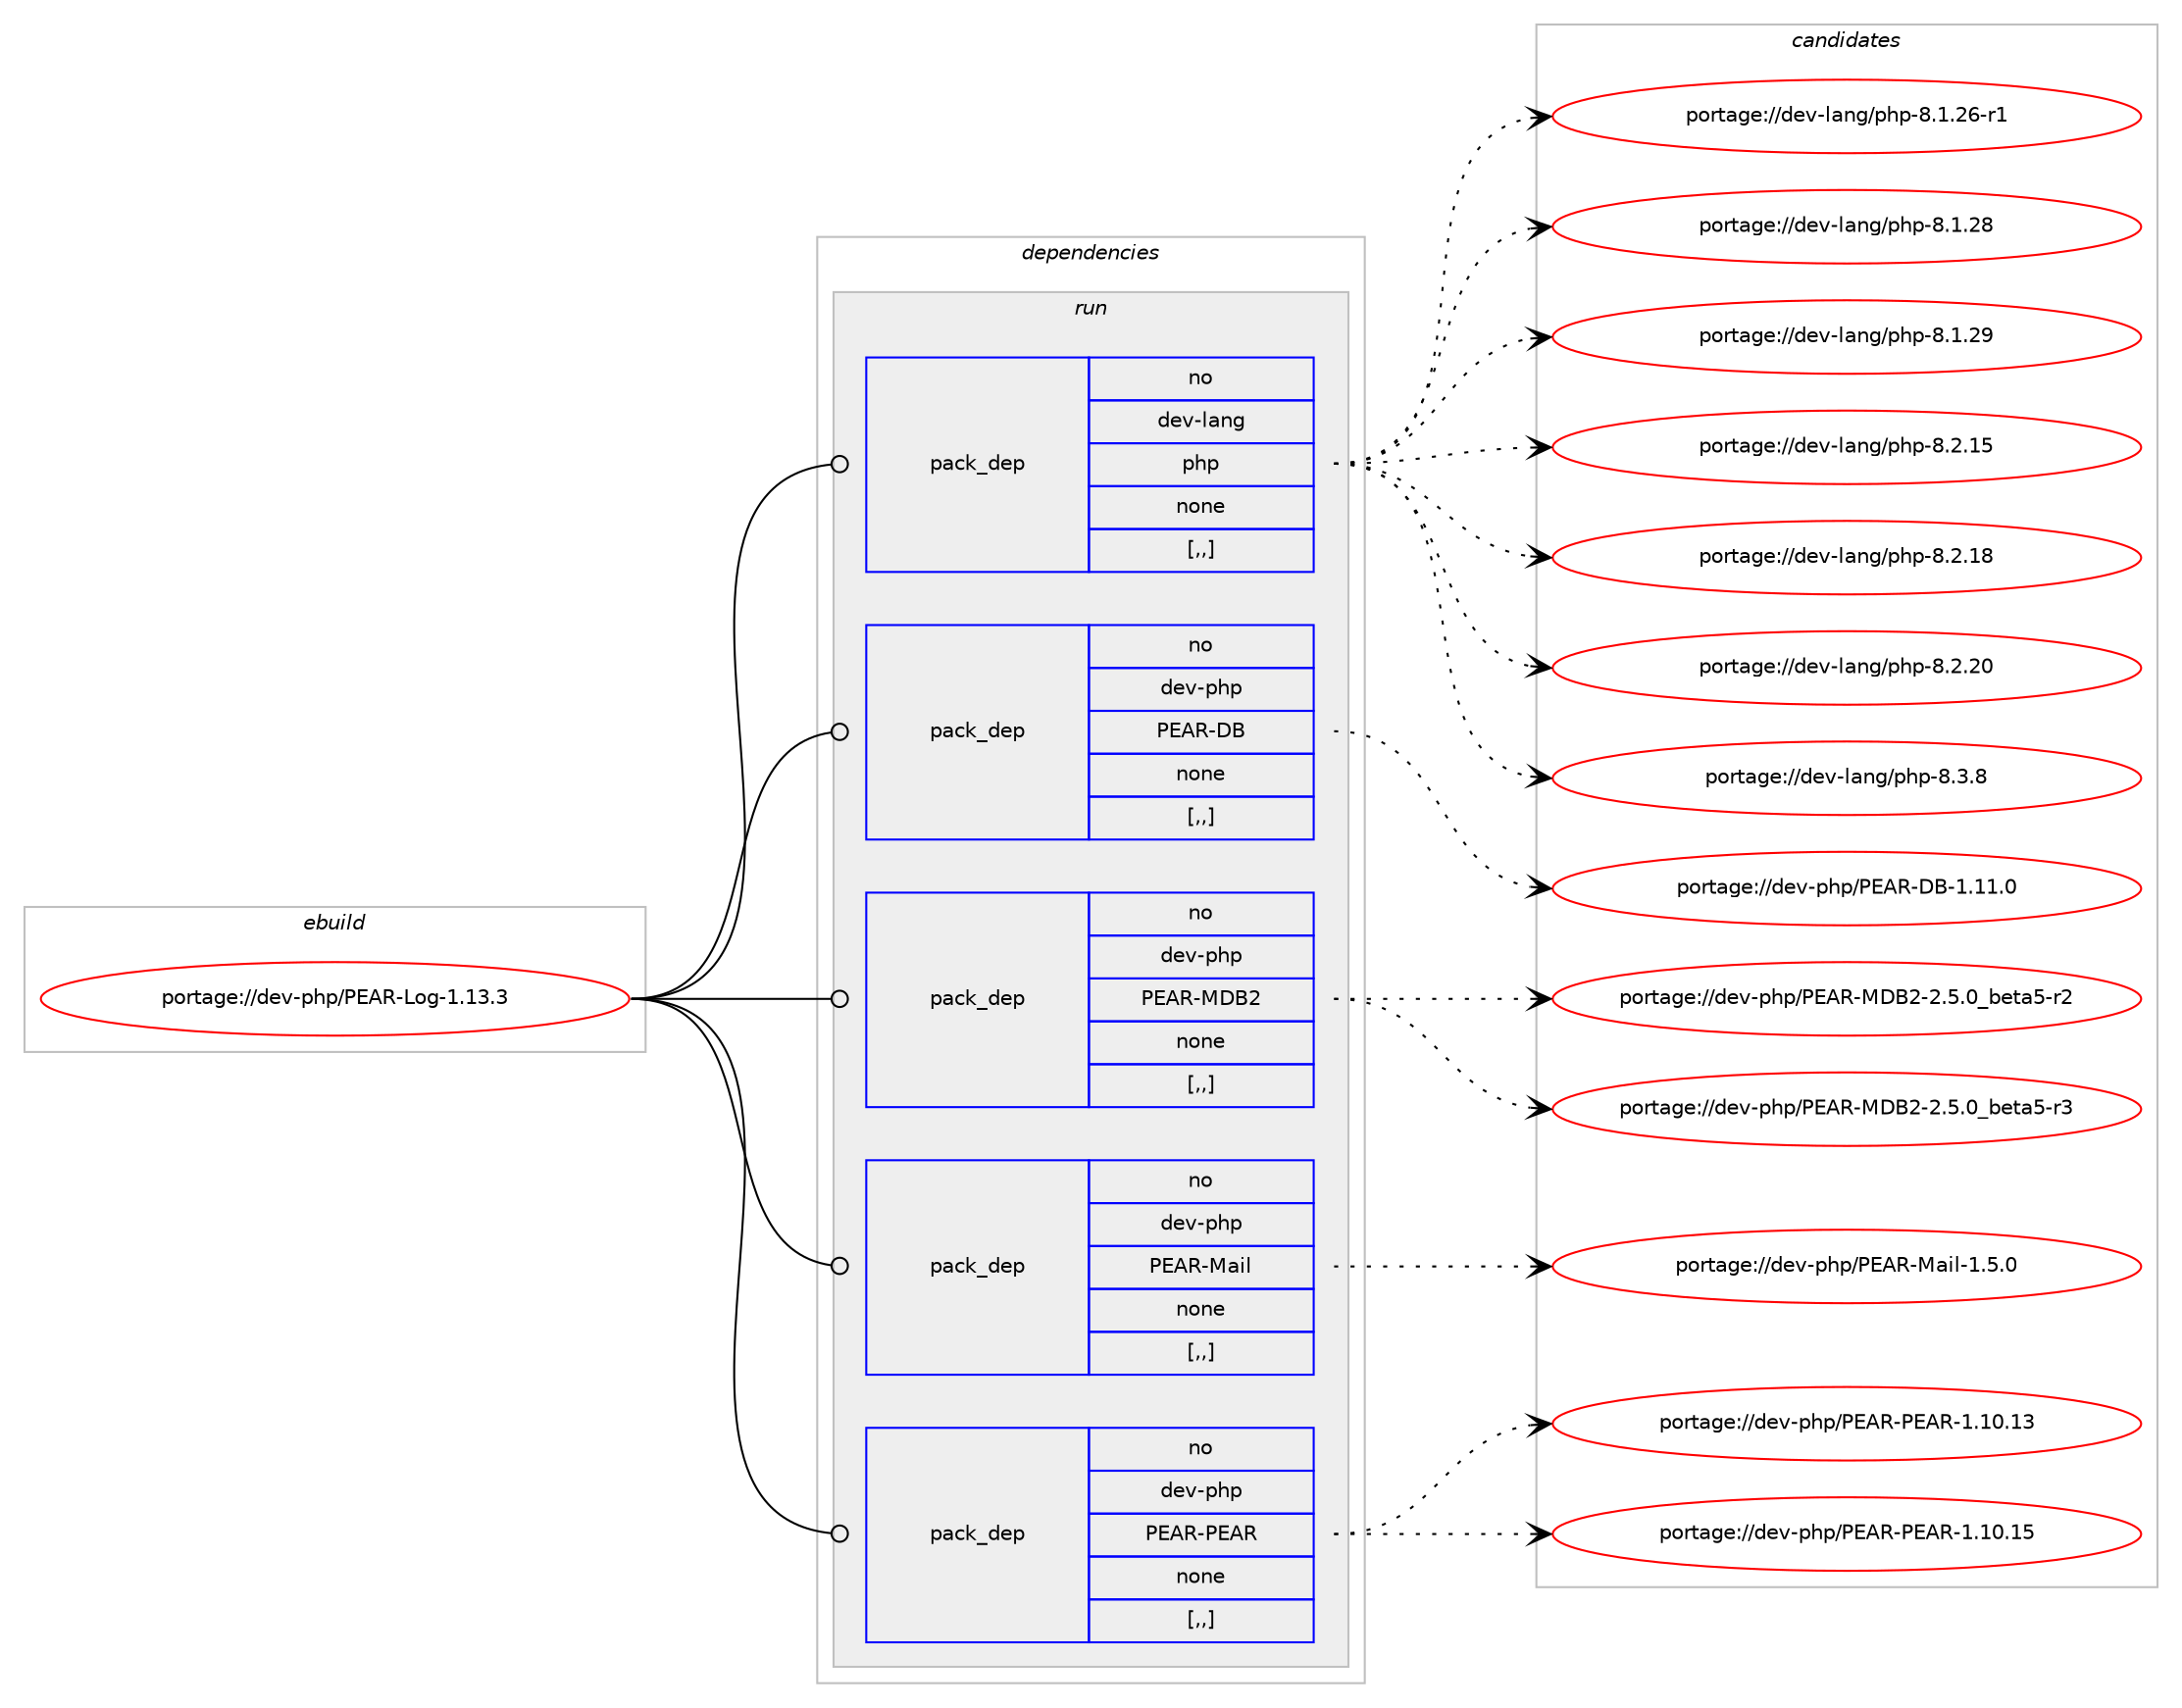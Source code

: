 digraph prolog {

# *************
# Graph options
# *************

newrank=true;
concentrate=true;
compound=true;
graph [rankdir=LR,fontname=Helvetica,fontsize=10,ranksep=1.5];#, ranksep=2.5, nodesep=0.2];
edge  [arrowhead=vee];
node  [fontname=Helvetica,fontsize=10];

# **********
# The ebuild
# **********

subgraph cluster_leftcol {
color=gray;
rank=same;
label=<<i>ebuild</i>>;
id [label="portage://dev-php/PEAR-Log-1.13.3", color=red, width=4, href="../dev-php/PEAR-Log-1.13.3.svg"];
}

# ****************
# The dependencies
# ****************

subgraph cluster_midcol {
color=gray;
label=<<i>dependencies</i>>;
subgraph cluster_compile {
fillcolor="#eeeeee";
style=filled;
label=<<i>compile</i>>;
}
subgraph cluster_compileandrun {
fillcolor="#eeeeee";
style=filled;
label=<<i>compile and run</i>>;
}
subgraph cluster_run {
fillcolor="#eeeeee";
style=filled;
label=<<i>run</i>>;
subgraph pack105922 {
dependency136341 [label=<<TABLE BORDER="0" CELLBORDER="1" CELLSPACING="0" CELLPADDING="4" WIDTH="220"><TR><TD ROWSPAN="6" CELLPADDING="30">pack_dep</TD></TR><TR><TD WIDTH="110">no</TD></TR><TR><TD>dev-lang</TD></TR><TR><TD>php</TD></TR><TR><TD>none</TD></TR><TR><TD>[,,]</TD></TR></TABLE>>, shape=none, color=blue];
}
id:e -> dependency136341:w [weight=20,style="solid",arrowhead="odot"];
subgraph pack105923 {
dependency136342 [label=<<TABLE BORDER="0" CELLBORDER="1" CELLSPACING="0" CELLPADDING="4" WIDTH="220"><TR><TD ROWSPAN="6" CELLPADDING="30">pack_dep</TD></TR><TR><TD WIDTH="110">no</TD></TR><TR><TD>dev-php</TD></TR><TR><TD>PEAR-DB</TD></TR><TR><TD>none</TD></TR><TR><TD>[,,]</TD></TR></TABLE>>, shape=none, color=blue];
}
id:e -> dependency136342:w [weight=20,style="solid",arrowhead="odot"];
subgraph pack105924 {
dependency136343 [label=<<TABLE BORDER="0" CELLBORDER="1" CELLSPACING="0" CELLPADDING="4" WIDTH="220"><TR><TD ROWSPAN="6" CELLPADDING="30">pack_dep</TD></TR><TR><TD WIDTH="110">no</TD></TR><TR><TD>dev-php</TD></TR><TR><TD>PEAR-MDB2</TD></TR><TR><TD>none</TD></TR><TR><TD>[,,]</TD></TR></TABLE>>, shape=none, color=blue];
}
id:e -> dependency136343:w [weight=20,style="solid",arrowhead="odot"];
subgraph pack105925 {
dependency136344 [label=<<TABLE BORDER="0" CELLBORDER="1" CELLSPACING="0" CELLPADDING="4" WIDTH="220"><TR><TD ROWSPAN="6" CELLPADDING="30">pack_dep</TD></TR><TR><TD WIDTH="110">no</TD></TR><TR><TD>dev-php</TD></TR><TR><TD>PEAR-Mail</TD></TR><TR><TD>none</TD></TR><TR><TD>[,,]</TD></TR></TABLE>>, shape=none, color=blue];
}
id:e -> dependency136344:w [weight=20,style="solid",arrowhead="odot"];
subgraph pack105926 {
dependency136345 [label=<<TABLE BORDER="0" CELLBORDER="1" CELLSPACING="0" CELLPADDING="4" WIDTH="220"><TR><TD ROWSPAN="6" CELLPADDING="30">pack_dep</TD></TR><TR><TD WIDTH="110">no</TD></TR><TR><TD>dev-php</TD></TR><TR><TD>PEAR-PEAR</TD></TR><TR><TD>none</TD></TR><TR><TD>[,,]</TD></TR></TABLE>>, shape=none, color=blue];
}
id:e -> dependency136345:w [weight=20,style="solid",arrowhead="odot"];
}
}

# **************
# The candidates
# **************

subgraph cluster_choices {
rank=same;
color=gray;
label=<<i>candidates</i>>;

subgraph choice105922 {
color=black;
nodesep=1;
choice100101118451089711010347112104112455646494650544511449 [label="portage://dev-lang/php-8.1.26-r1", color=red, width=4,href="../dev-lang/php-8.1.26-r1.svg"];
choice10010111845108971101034711210411245564649465056 [label="portage://dev-lang/php-8.1.28", color=red, width=4,href="../dev-lang/php-8.1.28.svg"];
choice10010111845108971101034711210411245564649465057 [label="portage://dev-lang/php-8.1.29", color=red, width=4,href="../dev-lang/php-8.1.29.svg"];
choice10010111845108971101034711210411245564650464953 [label="portage://dev-lang/php-8.2.15", color=red, width=4,href="../dev-lang/php-8.2.15.svg"];
choice10010111845108971101034711210411245564650464956 [label="portage://dev-lang/php-8.2.18", color=red, width=4,href="../dev-lang/php-8.2.18.svg"];
choice10010111845108971101034711210411245564650465048 [label="portage://dev-lang/php-8.2.20", color=red, width=4,href="../dev-lang/php-8.2.20.svg"];
choice100101118451089711010347112104112455646514656 [label="portage://dev-lang/php-8.3.8", color=red, width=4,href="../dev-lang/php-8.3.8.svg"];
dependency136341:e -> choice100101118451089711010347112104112455646494650544511449:w [style=dotted,weight="100"];
dependency136341:e -> choice10010111845108971101034711210411245564649465056:w [style=dotted,weight="100"];
dependency136341:e -> choice10010111845108971101034711210411245564649465057:w [style=dotted,weight="100"];
dependency136341:e -> choice10010111845108971101034711210411245564650464953:w [style=dotted,weight="100"];
dependency136341:e -> choice10010111845108971101034711210411245564650464956:w [style=dotted,weight="100"];
dependency136341:e -> choice10010111845108971101034711210411245564650465048:w [style=dotted,weight="100"];
dependency136341:e -> choice100101118451089711010347112104112455646514656:w [style=dotted,weight="100"];
}
subgraph choice105923 {
color=black;
nodesep=1;
choice10010111845112104112478069658245686645494649494648 [label="portage://dev-php/PEAR-DB-1.11.0", color=red, width=4,href="../dev-php/PEAR-DB-1.11.0.svg"];
dependency136342:e -> choice10010111845112104112478069658245686645494649494648:w [style=dotted,weight="100"];
}
subgraph choice105924 {
color=black;
nodesep=1;
choice1001011184511210411247806965824577686650455046534648959810111697534511450 [label="portage://dev-php/PEAR-MDB2-2.5.0_beta5-r2", color=red, width=4,href="../dev-php/PEAR-MDB2-2.5.0_beta5-r2.svg"];
choice1001011184511210411247806965824577686650455046534648959810111697534511451 [label="portage://dev-php/PEAR-MDB2-2.5.0_beta5-r3", color=red, width=4,href="../dev-php/PEAR-MDB2-2.5.0_beta5-r3.svg"];
dependency136343:e -> choice1001011184511210411247806965824577686650455046534648959810111697534511450:w [style=dotted,weight="100"];
dependency136343:e -> choice1001011184511210411247806965824577686650455046534648959810111697534511451:w [style=dotted,weight="100"];
}
subgraph choice105925 {
color=black;
nodesep=1;
choice100101118451121041124780696582457797105108454946534648 [label="portage://dev-php/PEAR-Mail-1.5.0", color=red, width=4,href="../dev-php/PEAR-Mail-1.5.0.svg"];
dependency136344:e -> choice100101118451121041124780696582457797105108454946534648:w [style=dotted,weight="100"];
}
subgraph choice105926 {
color=black;
nodesep=1;
choice10010111845112104112478069658245806965824549464948464951 [label="portage://dev-php/PEAR-PEAR-1.10.13", color=red, width=4,href="../dev-php/PEAR-PEAR-1.10.13.svg"];
choice10010111845112104112478069658245806965824549464948464953 [label="portage://dev-php/PEAR-PEAR-1.10.15", color=red, width=4,href="../dev-php/PEAR-PEAR-1.10.15.svg"];
dependency136345:e -> choice10010111845112104112478069658245806965824549464948464951:w [style=dotted,weight="100"];
dependency136345:e -> choice10010111845112104112478069658245806965824549464948464953:w [style=dotted,weight="100"];
}
}

}
